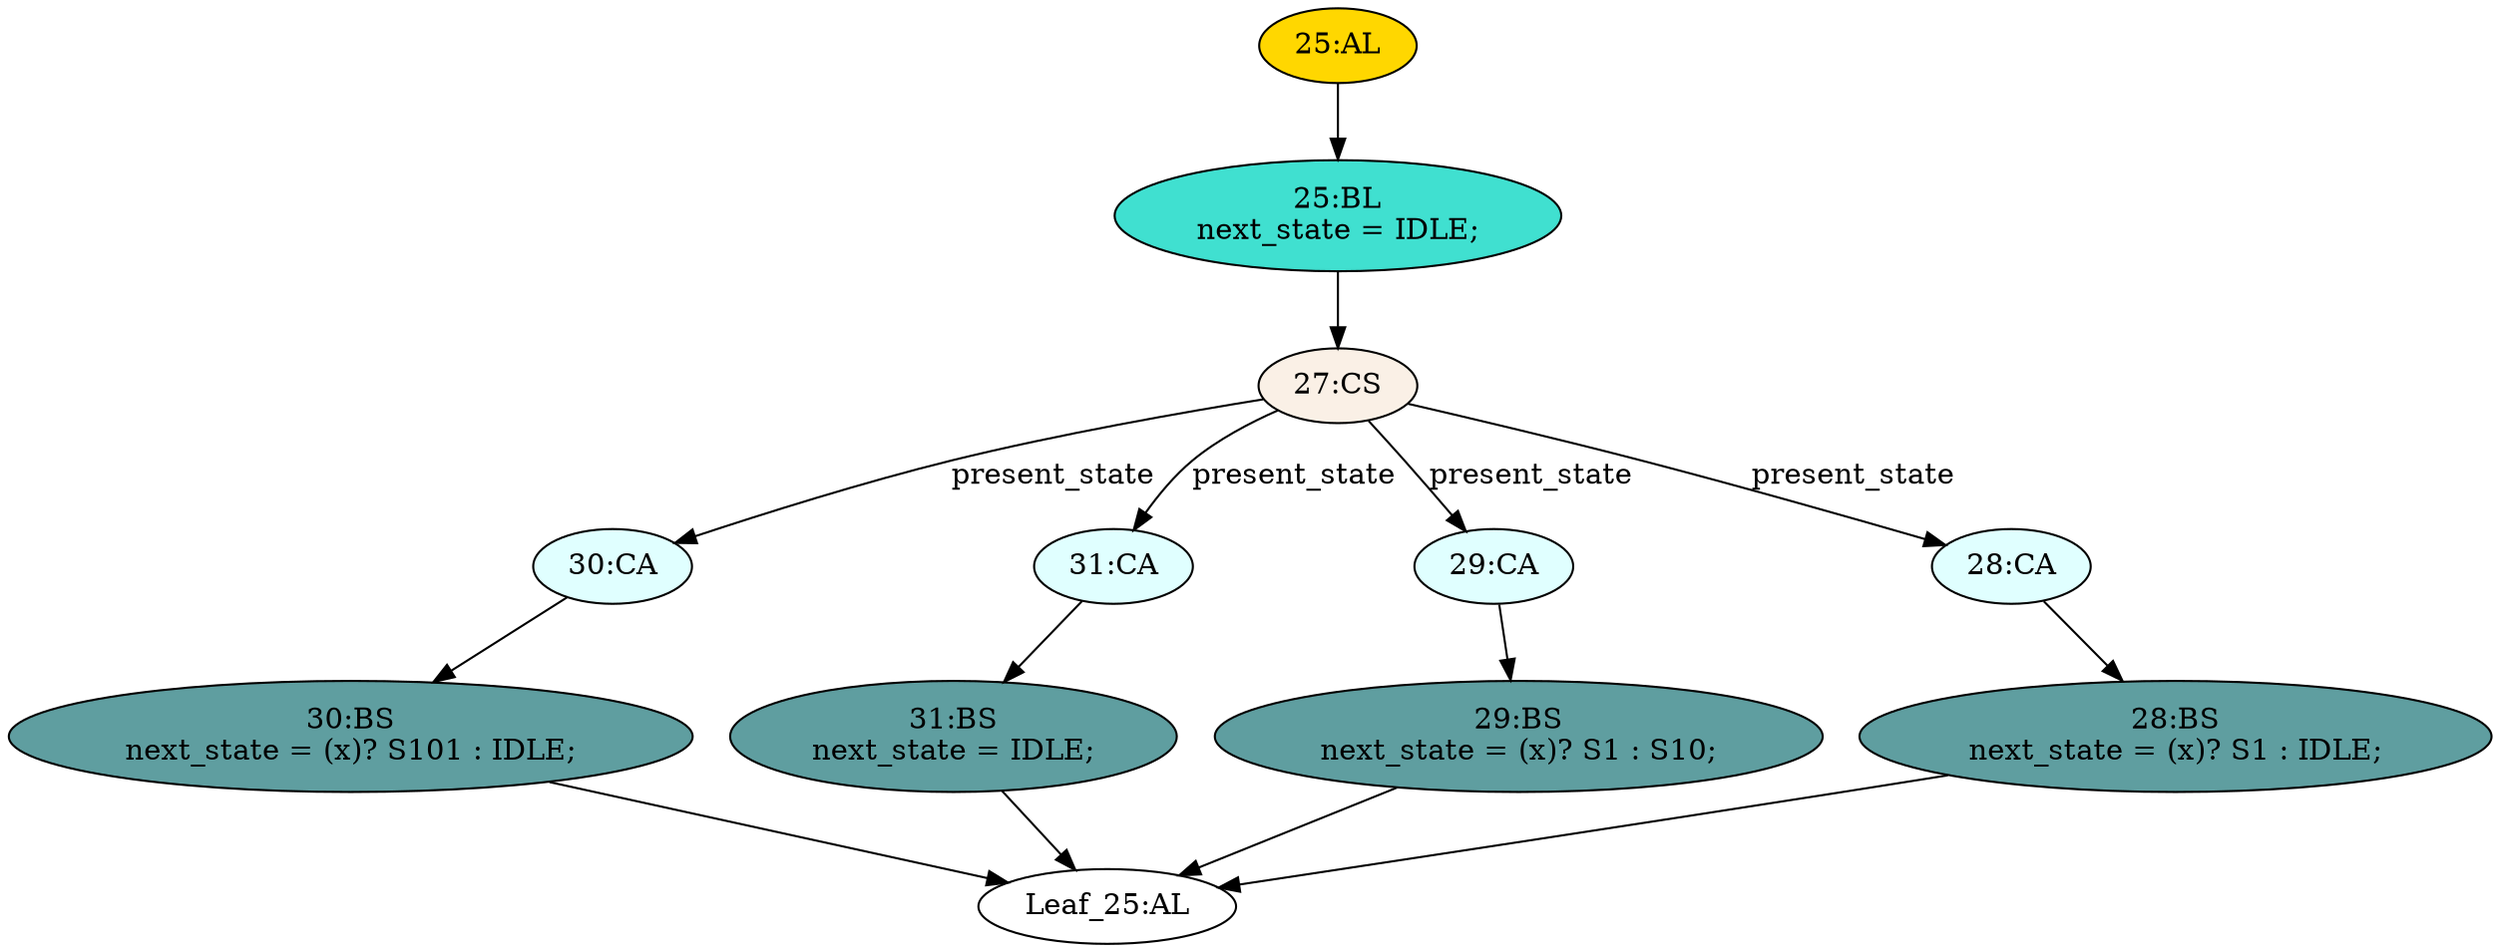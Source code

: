 strict digraph "" {
	node [label="\N"];
	"28:BS"	[ast="<pyverilog.vparser.ast.BlockingSubstitution object at 0x7fc69ede4110>",
		fillcolor=cadetblue,
		label="28:BS
next_state = (x)? S1 : IDLE;",
		statements="[<pyverilog.vparser.ast.BlockingSubstitution object at 0x7fc69ede4110>]",
		style=filled,
		typ=BlockingSubstitution];
	"Leaf_25:AL"	[def_var="['next_state']",
		label="Leaf_25:AL"];
	"28:BS" -> "Leaf_25:AL"	[cond="[]",
		lineno=None];
	"25:AL"	[ast="<pyverilog.vparser.ast.Always object at 0x7fc69ede43d0>",
		clk_sens=False,
		fillcolor=gold,
		label="25:AL",
		sens="['x', 'IDLE', 'S10']",
		statements="[]",
		style=filled,
		typ=Always,
		use_var="['x', 'IDLE', 'S10', 'present_state']"];
	"25:BL"	[ast="<pyverilog.vparser.ast.Block object at 0x7fc69edd8450>",
		fillcolor=turquoise,
		label="25:BL
next_state = IDLE;",
		statements="[<pyverilog.vparser.ast.BlockingSubstitution object at 0x7fc69ed568d0>]",
		style=filled,
		typ=Block];
	"25:AL" -> "25:BL"	[cond="[]",
		lineno=None];
	"29:BS"	[ast="<pyverilog.vparser.ast.BlockingSubstitution object at 0x7fc69ede4510>",
		fillcolor=cadetblue,
		label="29:BS
next_state = (x)? S1 : S10;",
		statements="[<pyverilog.vparser.ast.BlockingSubstitution object at 0x7fc69ede4510>]",
		style=filled,
		typ=BlockingSubstitution];
	"29:BS" -> "Leaf_25:AL"	[cond="[]",
		lineno=None];
	"30:CA"	[ast="<pyverilog.vparser.ast.Case object at 0x7fc69ede4750>",
		fillcolor=lightcyan,
		label="30:CA",
		statements="[]",
		style=filled,
		typ=Case];
	"30:BS"	[ast="<pyverilog.vparser.ast.BlockingSubstitution object at 0x7fc69ede47d0>",
		fillcolor=cadetblue,
		label="30:BS
next_state = (x)? S101 : IDLE;",
		statements="[<pyverilog.vparser.ast.BlockingSubstitution object at 0x7fc69ede47d0>]",
		style=filled,
		typ=BlockingSubstitution];
	"30:CA" -> "30:BS"	[cond="[]",
		lineno=None];
	"31:CA"	[ast="<pyverilog.vparser.ast.Case object at 0x7fc69ede4a10>",
		fillcolor=lightcyan,
		label="31:CA",
		statements="[]",
		style=filled,
		typ=Case];
	"31:BS"	[ast="<pyverilog.vparser.ast.BlockingSubstitution object at 0x7fc69ede4a90>",
		fillcolor=cadetblue,
		label="31:BS
next_state = IDLE;",
		statements="[<pyverilog.vparser.ast.BlockingSubstitution object at 0x7fc69ede4a90>]",
		style=filled,
		typ=BlockingSubstitution];
	"31:CA" -> "31:BS"	[cond="[]",
		lineno=None];
	"27:CS"	[ast="<pyverilog.vparser.ast.CaseStatement object at 0x7fc69f51a690>",
		fillcolor=linen,
		label="27:CS",
		statements="[]",
		style=filled,
		typ=CaseStatement];
	"27:CS" -> "30:CA"	[cond="['present_state']",
		label=present_state,
		lineno=27];
	"27:CS" -> "31:CA"	[cond="['present_state']",
		label=present_state,
		lineno=27];
	"29:CA"	[ast="<pyverilog.vparser.ast.Case object at 0x7fc69ede4490>",
		fillcolor=lightcyan,
		label="29:CA",
		statements="[]",
		style=filled,
		typ=Case];
	"27:CS" -> "29:CA"	[cond="['present_state']",
		label=present_state,
		lineno=27];
	"28:CA"	[ast="<pyverilog.vparser.ast.Case object at 0x7fc69f518390>",
		fillcolor=lightcyan,
		label="28:CA",
		statements="[]",
		style=filled,
		typ=Case];
	"27:CS" -> "28:CA"	[cond="['present_state']",
		label=present_state,
		lineno=27];
	"30:BS" -> "Leaf_25:AL"	[cond="[]",
		lineno=None];
	"29:CA" -> "29:BS"	[cond="[]",
		lineno=None];
	"25:BL" -> "27:CS"	[cond="[]",
		lineno=None];
	"31:BS" -> "Leaf_25:AL"	[cond="[]",
		lineno=None];
	"28:CA" -> "28:BS"	[cond="[]",
		lineno=None];
}
